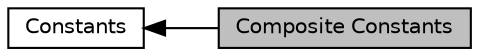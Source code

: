 digraph "Composite Constants"
{
 // LATEX_PDF_SIZE
  bgcolor="transparent";
  edge [fontname="Helvetica",fontsize="10",labelfontname="Helvetica",labelfontsize="10"];
  node [fontname="Helvetica",fontsize="10",shape="box"];
  rankdir=LR;
  Node2 [label="Constants",height=0.2,width=0.4,color="black",URL="$group__LLVMCCoreValueConstant.html",tooltip="This section contains APIs for interacting with LLVMValueRef that correspond to llvm::Constant instan..."];
  Node1 [label="Composite Constants",height=0.2,width=0.4,color="black", fillcolor="grey75", style="filled", fontcolor="black",tooltip="Functions in this group operate on composite constants."];
  Node2->Node1 [shape=plaintext, dir="back", style="solid"];
}
